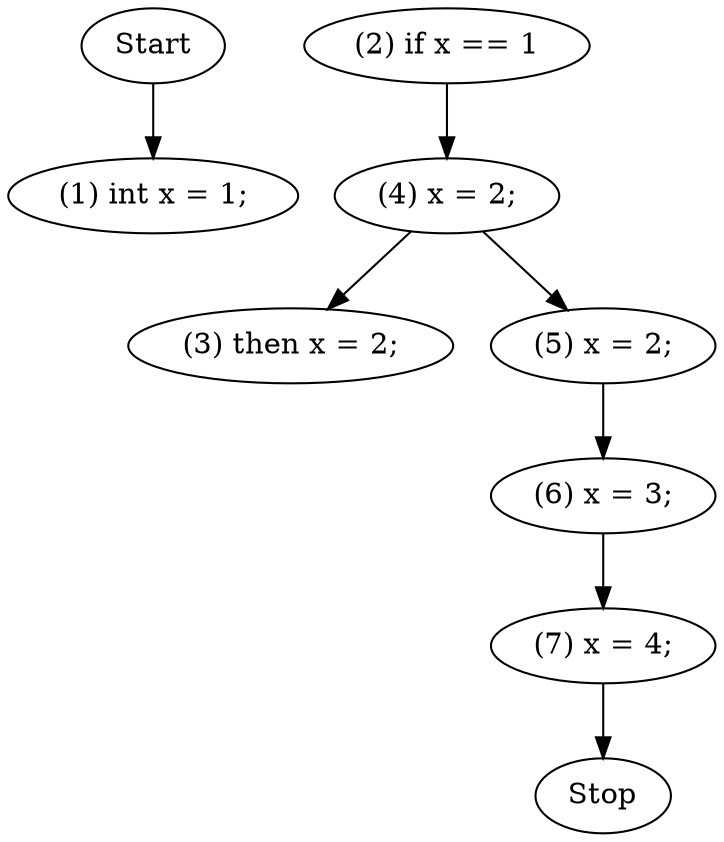 digraph G {
Start->"(1) int x = 1;";"(2) if x == 1"->"(4) x = 2;";"(4) x = 2;"->"(3) then x = 2;";"(4) x = 2;"->"(5) x = 2;";"(5) x = 2;"->"(6) x = 3;";"(6) x = 3;"->"(7) x = 4;";"(7) x = 4;"-> Stop;}
